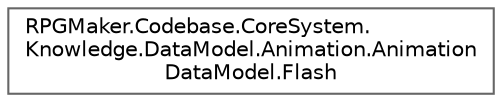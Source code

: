 digraph "クラス階層図"
{
 // LATEX_PDF_SIZE
  bgcolor="transparent";
  edge [fontname=Helvetica,fontsize=10,labelfontname=Helvetica,labelfontsize=10];
  node [fontname=Helvetica,fontsize=10,shape=box,height=0.2,width=0.4];
  rankdir="LR";
  Node0 [id="Node000000",label="RPGMaker.Codebase.CoreSystem.\lKnowledge.DataModel.Animation.Animation\lDataModel.Flash",height=0.2,width=0.4,color="grey40", fillcolor="white", style="filled",URL="$d7/d3c/class_r_p_g_maker_1_1_codebase_1_1_core_system_1_1_knowledge_1_1_data_model_1_1_animation_1_1_animation_data_model_1_1_flash.html",tooltip="😄 閃光"];
}
